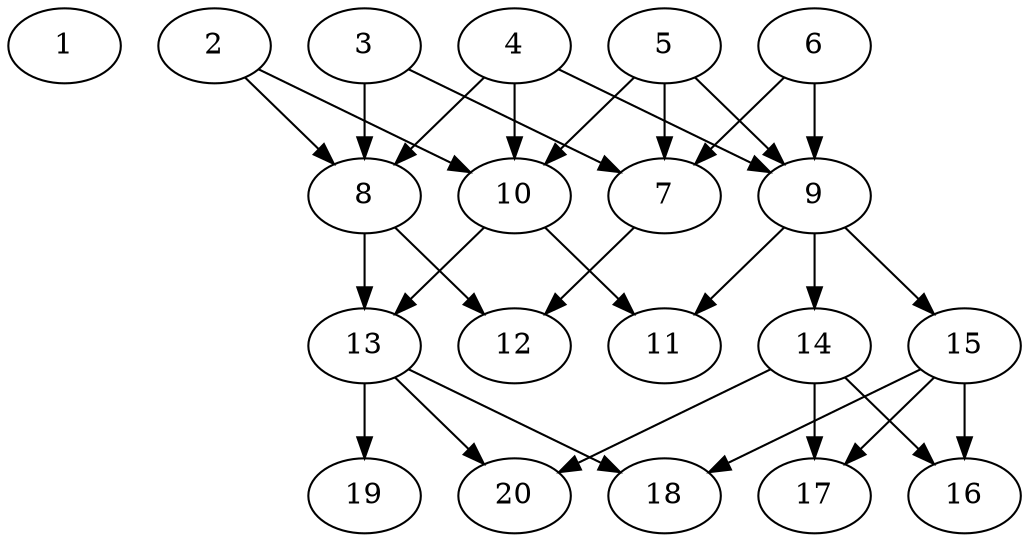 // DAG (tier=2-normal, mode=compute, n=20, ccr=0.360, fat=0.617, density=0.505, regular=0.420, jump=0.106, mindata=524288, maxdata=8388608)
// DAG automatically generated by daggen at Sun Aug 24 16:33:33 2025
// /home/ermia/Project/Environments/daggen/bin/daggen --dot --ccr 0.360 --fat 0.617 --regular 0.420 --density 0.505 --jump 0.106 --mindata 524288 --maxdata 8388608 -n 20 
digraph G {
  1 [size="947045670956474240", alpha="0.08", expect_size="473522835478237120"]
  2 [size="144537971800310464", alpha="0.11", expect_size="72268985900155232"]
  2 -> 8 [size ="69385330884608"]
  2 -> 10 [size ="69385330884608"]
  3 [size="110802841554327600", alpha="0.03", expect_size="55401420777163800"]
  3 -> 7 [size ="64504444485632"]
  3 -> 8 [size ="64504444485632"]
  4 [size="1069678962214382", alpha="0.14", expect_size="534839481107191"]
  4 -> 8 [size ="115523891232768"]
  4 -> 9 [size ="115523891232768"]
  4 -> 10 [size ="115523891232768"]
  5 [size="197156609246433", alpha="0.01", expect_size="98578304623216"]
  5 -> 7 [size ="5341899128832"]
  5 -> 9 [size ="5341899128832"]
  5 -> 10 [size ="5341899128832"]
  6 [size="302231647301181184", alpha="0.05", expect_size="151115823650590592"]
  6 -> 7 [size ="138274458828800"]
  6 -> 9 [size ="138274458828800"]
  7 [size="793314873364427", alpha="0.19", expect_size="396657436682213"]
  7 -> 12 [size ="93523927891968"]
  8 [size="150405297204088288", alpha="0.05", expect_size="75202648602044144"]
  8 -> 12 [size ="62199255007232"]
  8 -> 13 [size ="62199255007232"]
  9 [size="6400429953381087", alpha="0.15", expect_size="3200214976690543"]
  9 -> 11 [size ="117901893828608"]
  9 -> 14 [size ="117901893828608"]
  9 -> 15 [size ="117901893828608"]
  10 [size="113555405368182439936", alpha="0.17", expect_size="56777702684091219968"]
  10 -> 11 [size ="187598140080128"]
  10 -> 13 [size ="187598140080128"]
  11 [size="32768000000000000000", alpha="0.15", expect_size="16384000000000000000"]
  12 [size="91130952602216000", alpha="0.05", expect_size="45565476301108000"]
  13 [size="29704987995163920", alpha="0.15", expect_size="14852493997581960"]
  13 -> 18 [size ="56881607344128"]
  13 -> 19 [size ="56881607344128"]
  13 -> 20 [size ="56881607344128"]
  14 [size="1091096559199948032", alpha="0.04", expect_size="545548279599974016"]
  14 -> 16 [size ="389145184698368"]
  14 -> 17 [size ="389145184698368"]
  14 -> 20 [size ="389145184698368"]
  15 [size="17870063400938574", alpha="0.05", expect_size="8935031700469287"]
  15 -> 16 [size ="528581658673152"]
  15 -> 17 [size ="528581658673152"]
  15 -> 18 [size ="528581658673152"]
  16 [size="4397424694266329", alpha="0.15", expect_size="2198712347133164"]
  17 [size="227034440296792544", alpha="0.05", expect_size="113517220148396272"]
  18 [size="24118697817777024", alpha="0.05", expect_size="12059348908888512"]
  19 [size="315193533250485248", alpha="0.03", expect_size="157596766625242624"]
  20 [size="647761131125644544", alpha="0.03", expect_size="323880565562822272"]
}